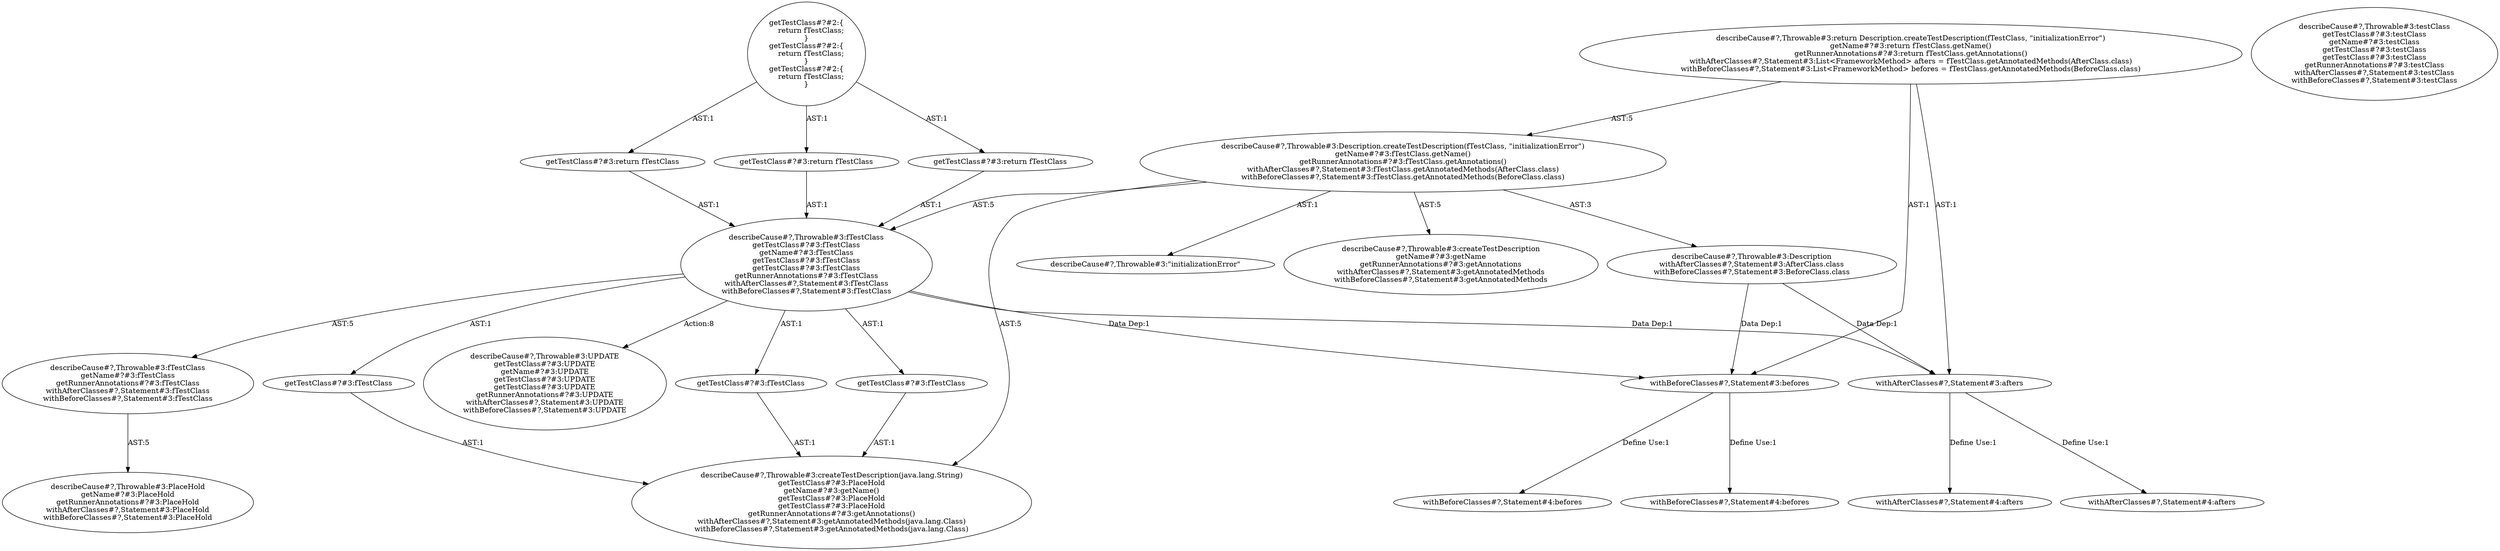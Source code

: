 digraph "Pattern" {
0 [label="describeCause#?,Throwable#3:UPDATE
getTestClass#?#3:UPDATE
getName#?#3:UPDATE
getTestClass#?#3:UPDATE
getTestClass#?#3:UPDATE
getRunnerAnnotations#?#3:UPDATE
withAfterClasses#?,Statement#3:UPDATE
withBeforeClasses#?,Statement#3:UPDATE" shape=ellipse]
1 [label="describeCause#?,Throwable#3:fTestClass
getTestClass#?#3:fTestClass
getName#?#3:fTestClass
getTestClass#?#3:fTestClass
getTestClass#?#3:fTestClass
getRunnerAnnotations#?#3:fTestClass
withAfterClasses#?,Statement#3:fTestClass
withBeforeClasses#?,Statement#3:fTestClass" shape=ellipse]
2 [label="describeCause#?,Throwable#3:Description.createTestDescription(fTestClass, \"initializationError\")
getName#?#3:fTestClass.getName()
getRunnerAnnotations#?#3:fTestClass.getAnnotations()
withAfterClasses#?,Statement#3:fTestClass.getAnnotatedMethods(AfterClass.class)
withBeforeClasses#?,Statement#3:fTestClass.getAnnotatedMethods(BeforeClass.class)" shape=ellipse]
3 [label="describeCause#?,Throwable#3:return Description.createTestDescription(fTestClass, \"initializationError\")
getName#?#3:return fTestClass.getName()
getRunnerAnnotations#?#3:return fTestClass.getAnnotations()
withAfterClasses#?,Statement#3:List<FrameworkMethod> afters = fTestClass.getAnnotatedMethods(AfterClass.class)
withBeforeClasses#?,Statement#3:List<FrameworkMethod> befores = fTestClass.getAnnotatedMethods(BeforeClass.class)" shape=ellipse]
4 [label="describeCause#?,Throwable#3:createTestDescription
getName#?#3:getName
getRunnerAnnotations#?#3:getAnnotations
withAfterClasses#?,Statement#3:getAnnotatedMethods
withBeforeClasses#?,Statement#3:getAnnotatedMethods" shape=ellipse]
5 [label="describeCause#?,Throwable#3:Description
withAfterClasses#?,Statement#3:AfterClass.class
withBeforeClasses#?,Statement#3:BeforeClass.class" shape=ellipse]
6 [label="describeCause#?,Throwable#3:createTestDescription(java.lang.String)
getTestClass#?#3:PlaceHold
getName#?#3:getName()
getTestClass#?#3:PlaceHold
getTestClass#?#3:PlaceHold
getRunnerAnnotations#?#3:getAnnotations()
withAfterClasses#?,Statement#3:getAnnotatedMethods(java.lang.Class)
withBeforeClasses#?,Statement#3:getAnnotatedMethods(java.lang.Class)" shape=ellipse]
7 [label="describeCause#?,Throwable#3:\"initializationError\"" shape=ellipse]
8 [label="describeCause#?,Throwable#3:fTestClass
getName#?#3:fTestClass
getRunnerAnnotations#?#3:fTestClass
withAfterClasses#?,Statement#3:fTestClass
withBeforeClasses#?,Statement#3:fTestClass" shape=ellipse]
9 [label="describeCause#?,Throwable#3:PlaceHold
getName#?#3:PlaceHold
getRunnerAnnotations#?#3:PlaceHold
withAfterClasses#?,Statement#3:PlaceHold
withBeforeClasses#?,Statement#3:PlaceHold" shape=ellipse]
10 [label="describeCause#?,Throwable#3:testClass
getTestClass#?#3:testClass
getName#?#3:testClass
getTestClass#?#3:testClass
getTestClass#?#3:testClass
getRunnerAnnotations#?#3:testClass
withAfterClasses#?,Statement#3:testClass
withBeforeClasses#?,Statement#3:testClass" shape=ellipse]
11 [label="getTestClass#?#3:return fTestClass" shape=ellipse]
12 [label="getTestClass#?#2:\{
    return fTestClass;
\}
getTestClass#?#2:\{
    return fTestClass;
\}
getTestClass#?#2:\{
    return fTestClass;
\}" shape=ellipse]
13 [label="getTestClass#?#3:fTestClass" shape=ellipse]
14 [label="getTestClass#?#3:return fTestClass" shape=ellipse]
15 [label="getTestClass#?#3:fTestClass" shape=ellipse]
16 [label="getTestClass#?#3:return fTestClass" shape=ellipse]
17 [label="getTestClass#?#3:fTestClass" shape=ellipse]
18 [label="withAfterClasses#?,Statement#3:afters" shape=ellipse]
19 [label="withAfterClasses#?,Statement#4:afters" shape=ellipse]
20 [label="withAfterClasses#?,Statement#4:afters" shape=ellipse]
21 [label="withBeforeClasses#?,Statement#4:befores" shape=ellipse]
22 [label="withBeforeClasses#?,Statement#4:befores" shape=ellipse]
23 [label="withBeforeClasses#?,Statement#3:befores" shape=ellipse]
1 -> 0 [label="Action:8"];
1 -> 8 [label="AST:5"];
1 -> 13 [label="AST:1"];
1 -> 15 [label="AST:1"];
1 -> 17 [label="AST:1"];
1 -> 18 [label="Data Dep:1"];
1 -> 23 [label="Data Dep:1"];
2 -> 1 [label="AST:5"];
2 -> 4 [label="AST:5"];
2 -> 5 [label="AST:3"];
2 -> 6 [label="AST:5"];
2 -> 7 [label="AST:1"];
3 -> 2 [label="AST:5"];
3 -> 18 [label="AST:1"];
3 -> 23 [label="AST:1"];
5 -> 18 [label="Data Dep:1"];
5 -> 23 [label="Data Dep:1"];
8 -> 9 [label="AST:5"];
11 -> 1 [label="AST:1"];
12 -> 11 [label="AST:1"];
12 -> 14 [label="AST:1"];
12 -> 16 [label="AST:1"];
13 -> 6 [label="AST:1"];
14 -> 1 [label="AST:1"];
15 -> 6 [label="AST:1"];
16 -> 1 [label="AST:1"];
17 -> 6 [label="AST:1"];
18 -> 19 [label="Define Use:1"];
18 -> 20 [label="Define Use:1"];
23 -> 21 [label="Define Use:1"];
23 -> 22 [label="Define Use:1"];
}